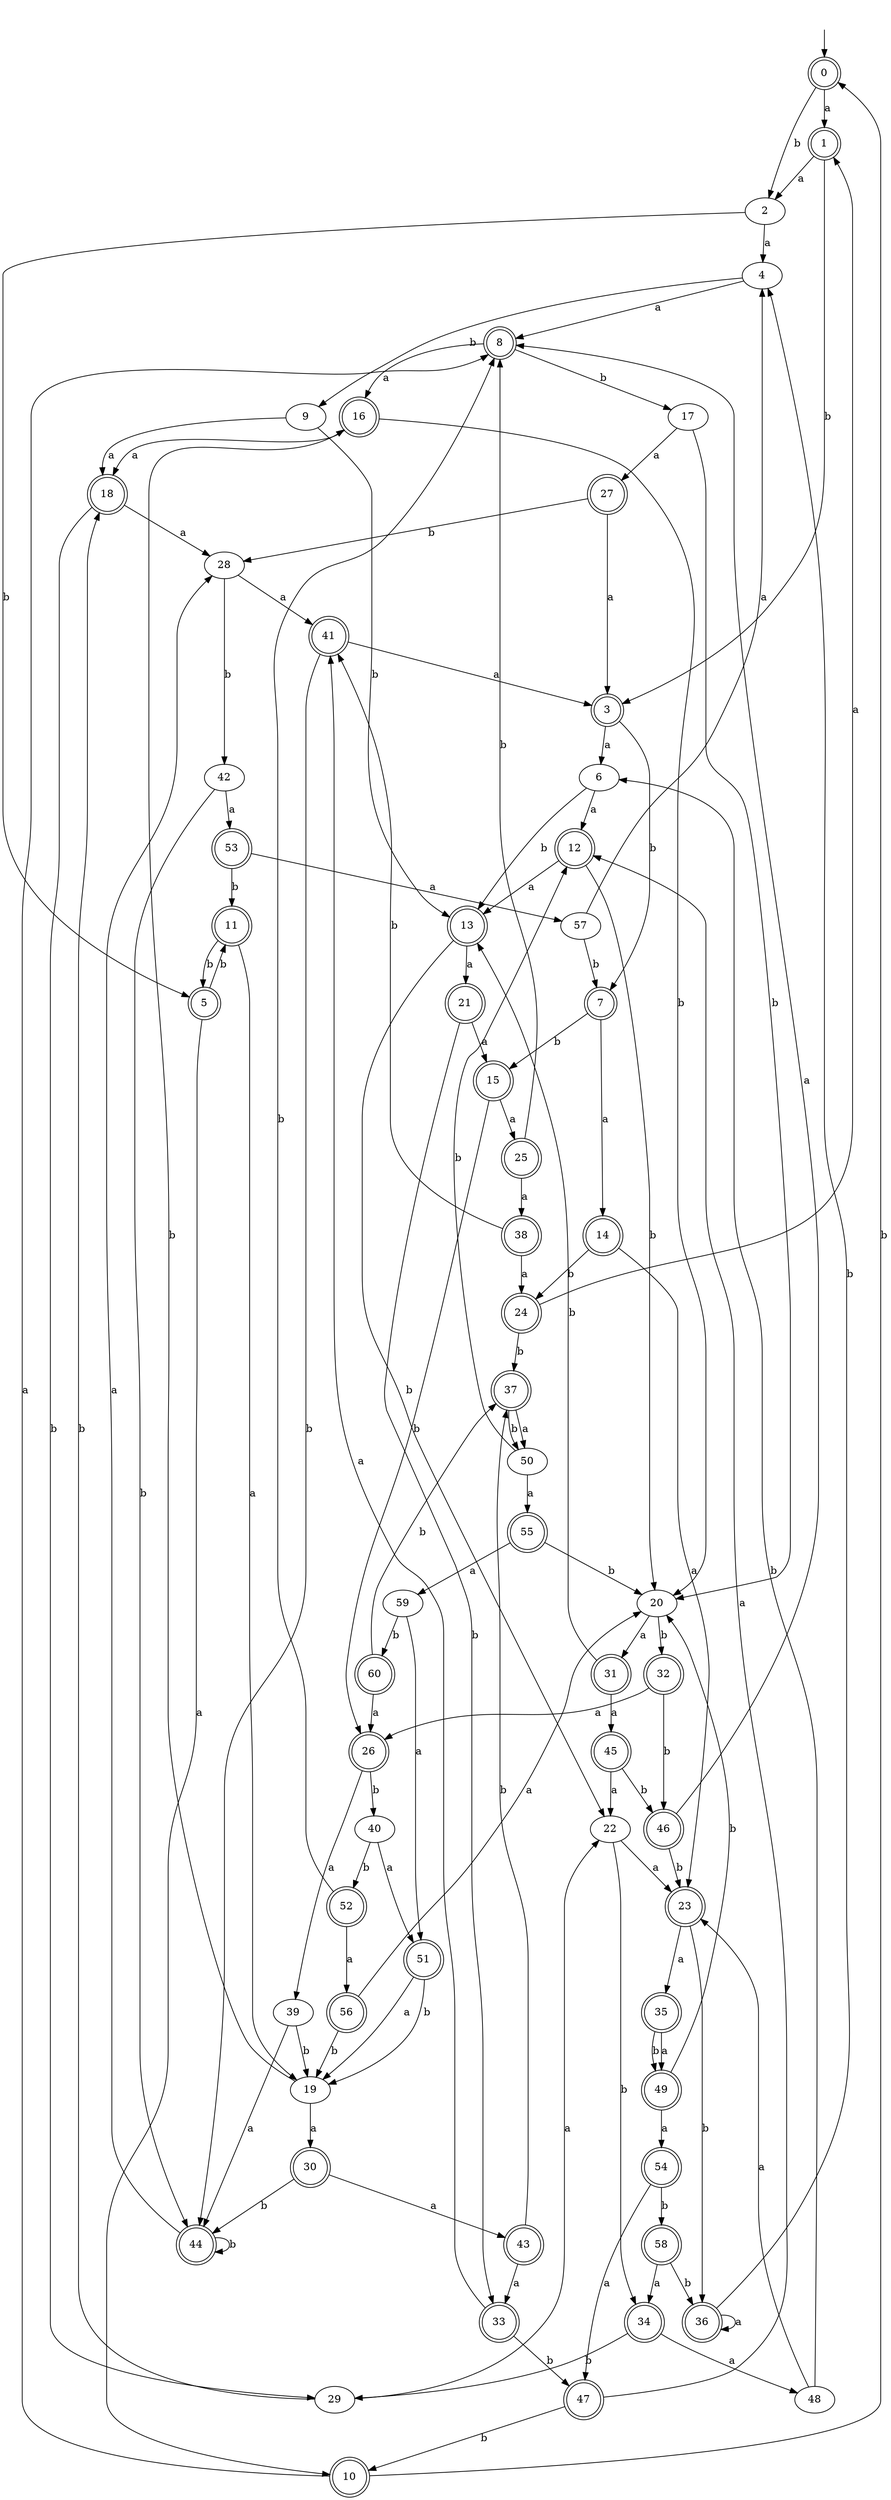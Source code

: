 digraph RandomDFA {
  __start0 [label="", shape=none];
  __start0 -> 0 [label=""];
  0 [shape=circle] [shape=doublecircle]
  0 -> 1 [label="a"]
  0 -> 2 [label="b"]
  1 [shape=doublecircle]
  1 -> 2 [label="a"]
  1 -> 3 [label="b"]
  2
  2 -> 4 [label="a"]
  2 -> 5 [label="b"]
  3 [shape=doublecircle]
  3 -> 6 [label="a"]
  3 -> 7 [label="b"]
  4
  4 -> 8 [label="a"]
  4 -> 9 [label="b"]
  5 [shape=doublecircle]
  5 -> 10 [label="a"]
  5 -> 11 [label="b"]
  6
  6 -> 12 [label="a"]
  6 -> 13 [label="b"]
  7 [shape=doublecircle]
  7 -> 14 [label="a"]
  7 -> 15 [label="b"]
  8 [shape=doublecircle]
  8 -> 16 [label="a"]
  8 -> 17 [label="b"]
  9
  9 -> 18 [label="a"]
  9 -> 13 [label="b"]
  10 [shape=doublecircle]
  10 -> 8 [label="a"]
  10 -> 0 [label="b"]
  11 [shape=doublecircle]
  11 -> 19 [label="a"]
  11 -> 5 [label="b"]
  12 [shape=doublecircle]
  12 -> 13 [label="a"]
  12 -> 20 [label="b"]
  13 [shape=doublecircle]
  13 -> 21 [label="a"]
  13 -> 22 [label="b"]
  14 [shape=doublecircle]
  14 -> 23 [label="a"]
  14 -> 24 [label="b"]
  15 [shape=doublecircle]
  15 -> 25 [label="a"]
  15 -> 26 [label="b"]
  16 [shape=doublecircle]
  16 -> 18 [label="a"]
  16 -> 20 [label="b"]
  17
  17 -> 27 [label="a"]
  17 -> 20 [label="b"]
  18 [shape=doublecircle]
  18 -> 28 [label="a"]
  18 -> 29 [label="b"]
  19
  19 -> 30 [label="a"]
  19 -> 16 [label="b"]
  20
  20 -> 31 [label="a"]
  20 -> 32 [label="b"]
  21 [shape=doublecircle]
  21 -> 15 [label="a"]
  21 -> 33 [label="b"]
  22
  22 -> 23 [label="a"]
  22 -> 34 [label="b"]
  23 [shape=doublecircle]
  23 -> 35 [label="a"]
  23 -> 36 [label="b"]
  24 [shape=doublecircle]
  24 -> 1 [label="a"]
  24 -> 37 [label="b"]
  25 [shape=doublecircle]
  25 -> 38 [label="a"]
  25 -> 8 [label="b"]
  26 [shape=doublecircle]
  26 -> 39 [label="a"]
  26 -> 40 [label="b"]
  27 [shape=doublecircle]
  27 -> 3 [label="a"]
  27 -> 28 [label="b"]
  28
  28 -> 41 [label="a"]
  28 -> 42 [label="b"]
  29
  29 -> 22 [label="a"]
  29 -> 18 [label="b"]
  30 [shape=doublecircle]
  30 -> 43 [label="a"]
  30 -> 44 [label="b"]
  31 [shape=doublecircle]
  31 -> 45 [label="a"]
  31 -> 13 [label="b"]
  32 [shape=doublecircle]
  32 -> 26 [label="a"]
  32 -> 46 [label="b"]
  33 [shape=doublecircle]
  33 -> 41 [label="a"]
  33 -> 47 [label="b"]
  34 [shape=doublecircle]
  34 -> 48 [label="a"]
  34 -> 29 [label="b"]
  35 [shape=doublecircle]
  35 -> 49 [label="a"]
  35 -> 49 [label="b"]
  36 [shape=doublecircle]
  36 -> 36 [label="a"]
  36 -> 4 [label="b"]
  37 [shape=doublecircle]
  37 -> 50 [label="a"]
  37 -> 50 [label="b"]
  38 [shape=doublecircle]
  38 -> 24 [label="a"]
  38 -> 41 [label="b"]
  39
  39 -> 44 [label="a"]
  39 -> 19 [label="b"]
  40
  40 -> 51 [label="a"]
  40 -> 52 [label="b"]
  41 [shape=doublecircle]
  41 -> 3 [label="a"]
  41 -> 44 [label="b"]
  42
  42 -> 53 [label="a"]
  42 -> 44 [label="b"]
  43 [shape=doublecircle]
  43 -> 33 [label="a"]
  43 -> 37 [label="b"]
  44 [shape=doublecircle]
  44 -> 28 [label="a"]
  44 -> 44 [label="b"]
  45 [shape=doublecircle]
  45 -> 22 [label="a"]
  45 -> 46 [label="b"]
  46 [shape=doublecircle]
  46 -> 8 [label="a"]
  46 -> 23 [label="b"]
  47 [shape=doublecircle]
  47 -> 12 [label="a"]
  47 -> 10 [label="b"]
  48
  48 -> 23 [label="a"]
  48 -> 6 [label="b"]
  49 [shape=doublecircle]
  49 -> 54 [label="a"]
  49 -> 20 [label="b"]
  50
  50 -> 55 [label="a"]
  50 -> 12 [label="b"]
  51 [shape=doublecircle]
  51 -> 19 [label="a"]
  51 -> 19 [label="b"]
  52 [shape=doublecircle]
  52 -> 56 [label="a"]
  52 -> 8 [label="b"]
  53 [shape=doublecircle]
  53 -> 57 [label="a"]
  53 -> 11 [label="b"]
  54 [shape=doublecircle]
  54 -> 47 [label="a"]
  54 -> 58 [label="b"]
  55 [shape=doublecircle]
  55 -> 59 [label="a"]
  55 -> 20 [label="b"]
  56 [shape=doublecircle]
  56 -> 20 [label="a"]
  56 -> 19 [label="b"]
  57
  57 -> 4 [label="a"]
  57 -> 7 [label="b"]
  58 [shape=doublecircle]
  58 -> 34 [label="a"]
  58 -> 36 [label="b"]
  59
  59 -> 51 [label="a"]
  59 -> 60 [label="b"]
  60 [shape=doublecircle]
  60 -> 26 [label="a"]
  60 -> 37 [label="b"]
}
